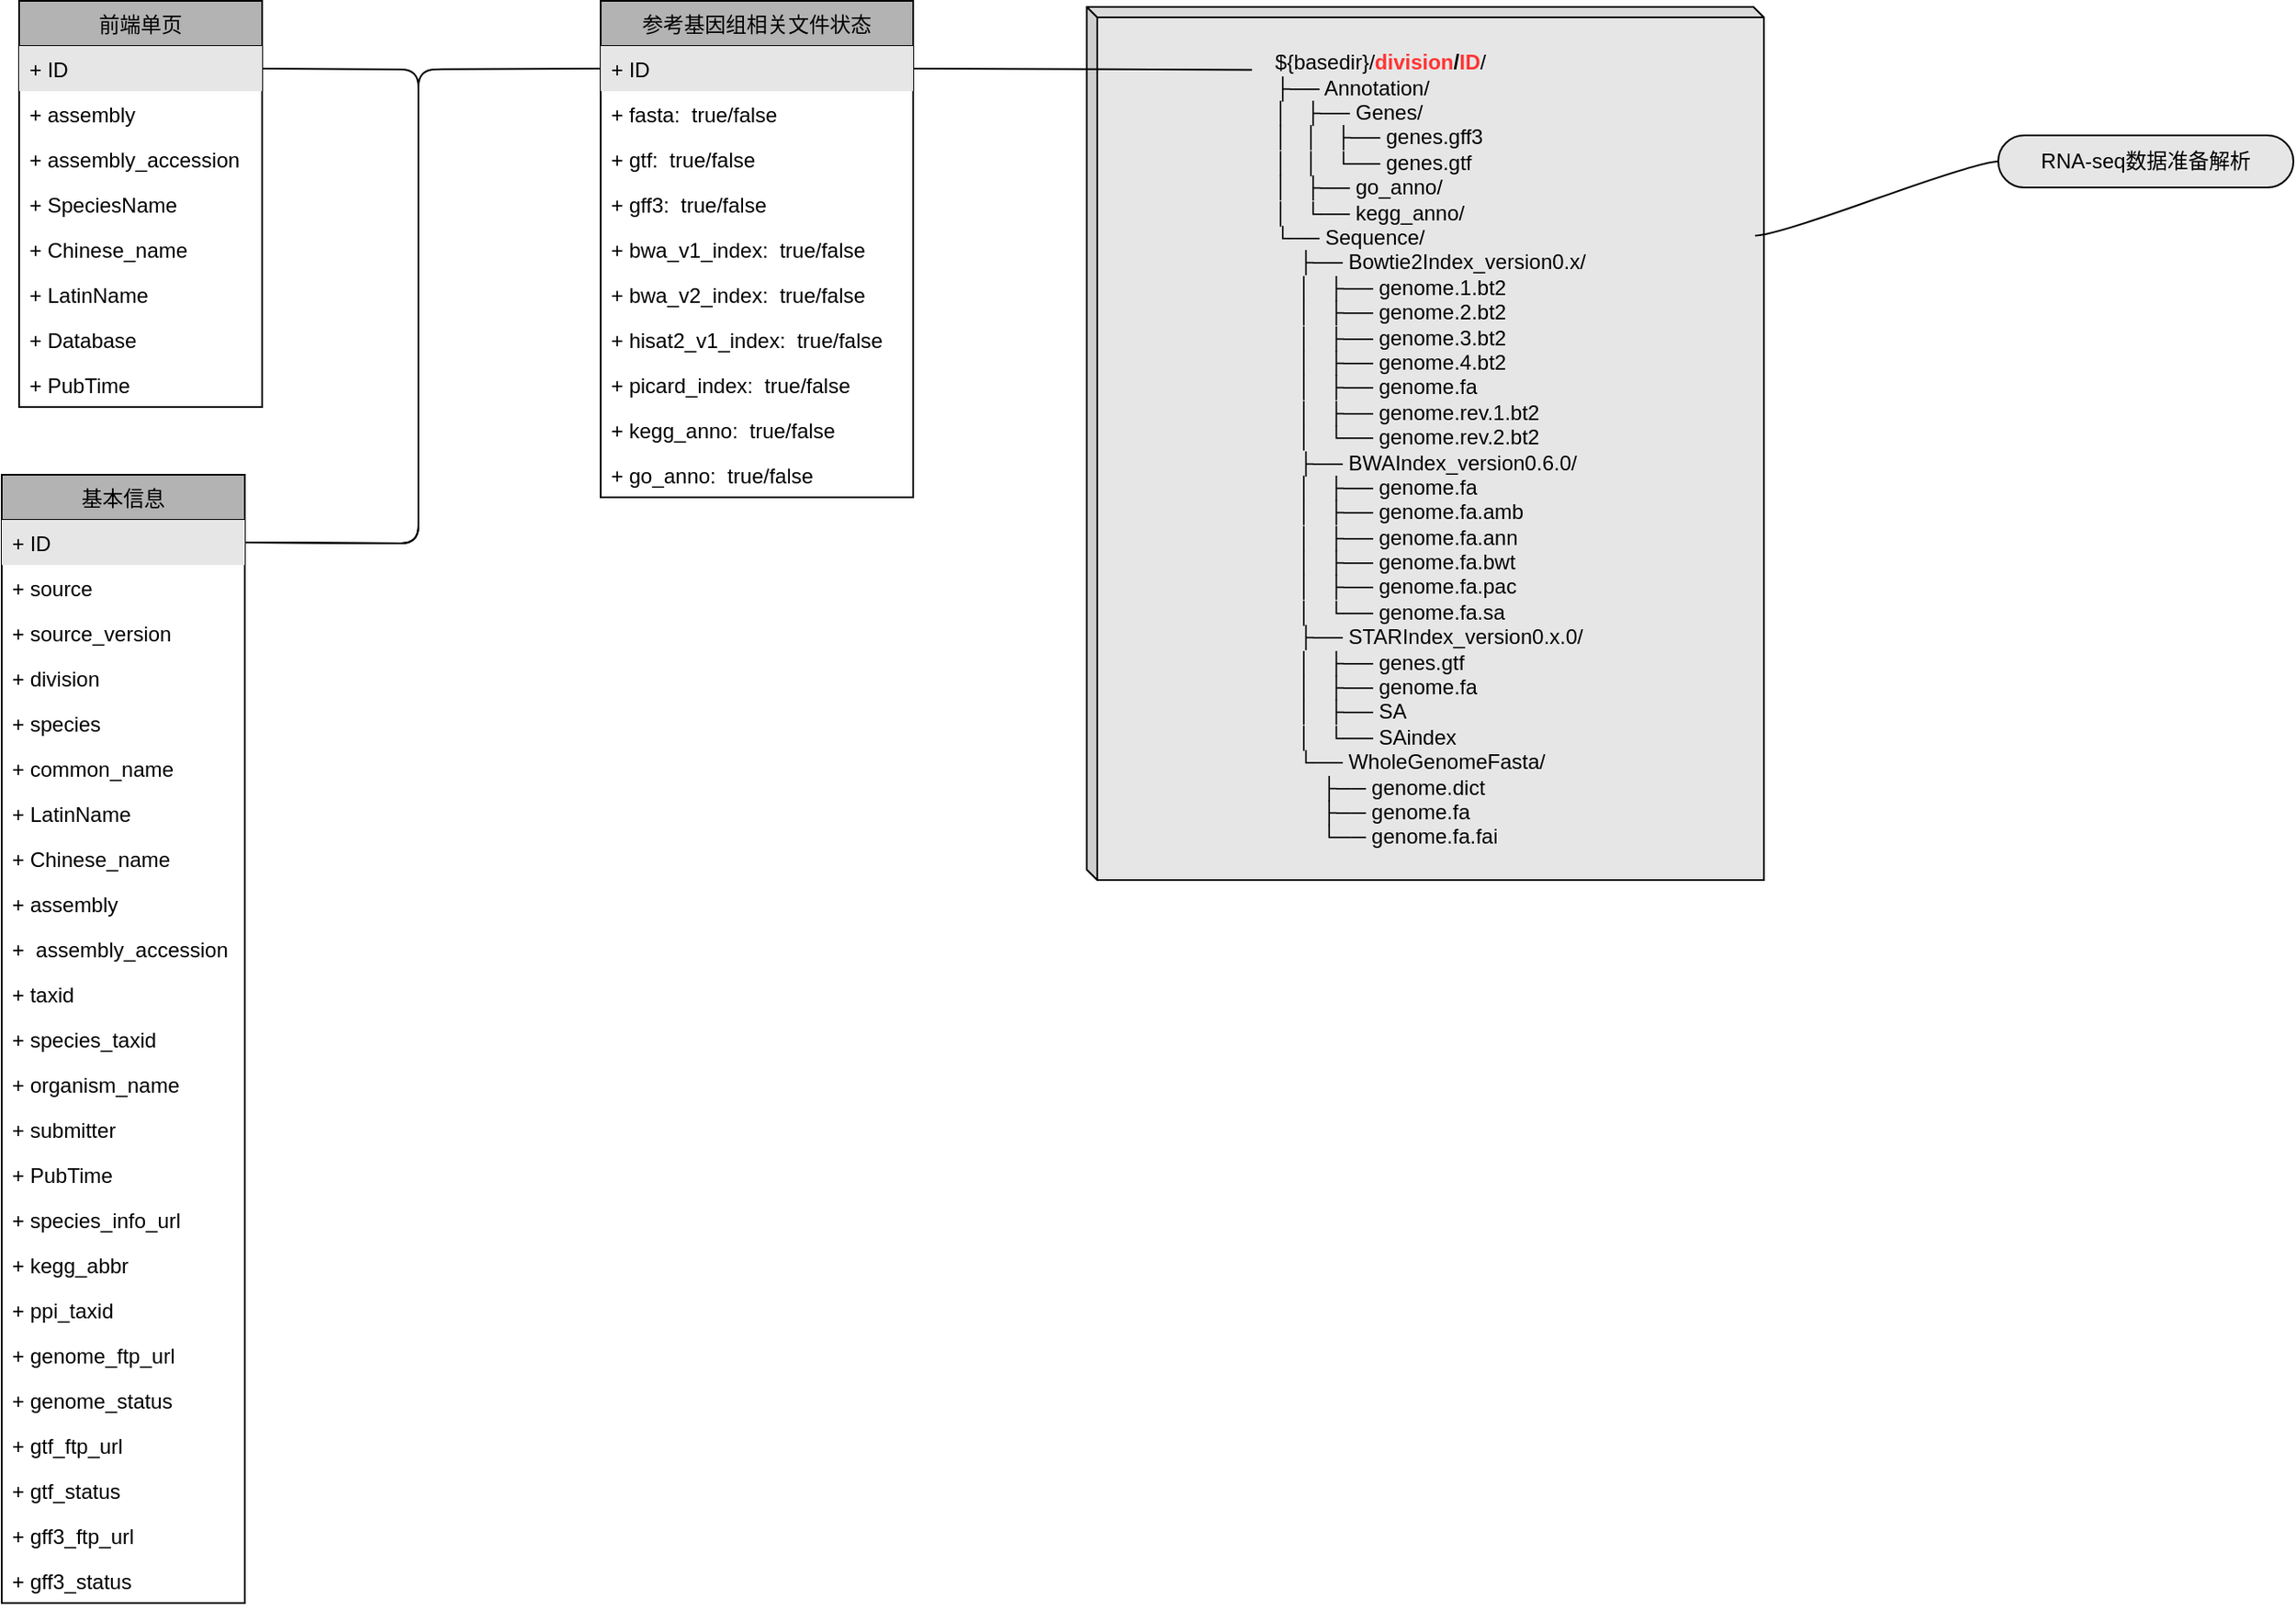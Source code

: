 <mxfile version="10.6.6" type="github"><diagram name="Page-1" id="e7e014a7-5840-1c2e-5031-d8a46d1fe8dd"><mxGraphModel dx="2209" dy="989" grid="1" gridSize="10" guides="1" tooltips="1" connect="1" arrows="1" fold="1" page="1" pageScale="1" pageWidth="1169" pageHeight="826" background="#ffffff" math="0" shadow="0"><root><mxCell id="0"/><mxCell id="1" parent="0"/><UserObject label="前端单页" link="https://docs.qq.com/sheet/DSExEd1J1Y2RzSFlT?tab=BB08J2" id="06fMgOSuVznjS3OfvBHH-41"><mxCell style="swimlane;fontStyle=0;childLayout=stackLayout;horizontal=1;startSize=26;fillColor=#B3B3B3;horizontalStack=0;resizeParent=1;resizeParentMax=0;resizeLast=0;collapsible=1;marginBottom=0;" parent="1" vertex="1"><mxGeometry x="60" y="114.5" width="140" height="234" as="geometry"/></mxCell></UserObject><mxCell id="06fMgOSuVznjS3OfvBHH-42" value="+ ID" style="text;strokeColor=none;fillColor=#E6E6E6;align=left;verticalAlign=top;spacingLeft=4;spacingRight=4;overflow=hidden;rotatable=0;points=[[0,0.5],[1,0.5]];portConstraint=eastwest;" parent="06fMgOSuVznjS3OfvBHH-41" vertex="1"><mxGeometry y="26" width="140" height="26" as="geometry"/></mxCell><mxCell id="06fMgOSuVznjS3OfvBHH-43" value="+ assembly" style="text;strokeColor=none;fillColor=none;align=left;verticalAlign=top;spacingLeft=4;spacingRight=4;overflow=hidden;rotatable=0;points=[[0,0.5],[1,0.5]];portConstraint=eastwest;" parent="06fMgOSuVznjS3OfvBHH-41" vertex="1"><mxGeometry y="52" width="140" height="26" as="geometry"/></mxCell><mxCell id="06fMgOSuVznjS3OfvBHH-45" value="+ assembly_accession" style="text;strokeColor=none;fillColor=none;align=left;verticalAlign=top;spacingLeft=4;spacingRight=4;overflow=hidden;rotatable=0;points=[[0,0.5],[1,0.5]];portConstraint=eastwest;" parent="06fMgOSuVznjS3OfvBHH-41" vertex="1"><mxGeometry y="78" width="140" height="26" as="geometry"/></mxCell><mxCell id="06fMgOSuVznjS3OfvBHH-44" value="+ SpeciesName" style="text;strokeColor=none;fillColor=none;align=left;verticalAlign=top;spacingLeft=4;spacingRight=4;overflow=hidden;rotatable=0;points=[[0,0.5],[1,0.5]];portConstraint=eastwest;" parent="06fMgOSuVznjS3OfvBHH-41" vertex="1"><mxGeometry y="104" width="140" height="26" as="geometry"/></mxCell><mxCell id="06fMgOSuVznjS3OfvBHH-54" value="+ Chinese_name" style="text;strokeColor=none;fillColor=none;align=left;verticalAlign=top;spacingLeft=4;spacingRight=4;overflow=hidden;rotatable=0;points=[[0,0.5],[1,0.5]];portConstraint=eastwest;" parent="06fMgOSuVznjS3OfvBHH-41" vertex="1"><mxGeometry y="130" width="140" height="26" as="geometry"/></mxCell><mxCell id="06fMgOSuVznjS3OfvBHH-55" value="+ LatinName" style="text;strokeColor=none;fillColor=none;align=left;verticalAlign=top;spacingLeft=4;spacingRight=4;overflow=hidden;rotatable=0;points=[[0,0.5],[1,0.5]];portConstraint=eastwest;" parent="06fMgOSuVznjS3OfvBHH-41" vertex="1"><mxGeometry y="156" width="140" height="26" as="geometry"/></mxCell><mxCell id="06fMgOSuVznjS3OfvBHH-56" value="+ Database" style="text;strokeColor=none;fillColor=none;align=left;verticalAlign=top;spacingLeft=4;spacingRight=4;overflow=hidden;rotatable=0;points=[[0,0.5],[1,0.5]];portConstraint=eastwest;" parent="06fMgOSuVznjS3OfvBHH-41" vertex="1"><mxGeometry y="182" width="140" height="26" as="geometry"/></mxCell><mxCell id="06fMgOSuVznjS3OfvBHH-57" value="+ PubTime" style="text;strokeColor=none;fillColor=none;align=left;verticalAlign=top;spacingLeft=4;spacingRight=4;overflow=hidden;rotatable=0;points=[[0,0.5],[1,0.5]];portConstraint=eastwest;" parent="06fMgOSuVznjS3OfvBHH-41" vertex="1"><mxGeometry y="208" width="140" height="26" as="geometry"/></mxCell><mxCell id="uV6CGyWIzyHNBIg6_wyK-32" value="基本信息" style="swimlane;fontStyle=0;childLayout=stackLayout;horizontal=1;startSize=26;fillColor=#B3B3B3;horizontalStack=0;resizeParent=1;resizeParentMax=0;resizeLast=0;collapsible=1;marginBottom=0;" parent="1" vertex="1"><mxGeometry x="50" y="387.5" width="140" height="650" as="geometry"/></mxCell><mxCell id="uV6CGyWIzyHNBIg6_wyK-33" value="+ ID" style="text;strokeColor=none;fillColor=#E6E6E6;align=left;verticalAlign=top;spacingLeft=4;spacingRight=4;overflow=hidden;rotatable=0;points=[[0,0.5],[1,0.5]];portConstraint=eastwest;" parent="uV6CGyWIzyHNBIg6_wyK-32" vertex="1"><mxGeometry y="26" width="140" height="26" as="geometry"/></mxCell><mxCell id="uV6CGyWIzyHNBIg6_wyK-35" value="+ source" style="text;strokeColor=none;fillColor=none;align=left;verticalAlign=top;spacingLeft=4;spacingRight=4;overflow=hidden;rotatable=0;points=[[0,0.5],[1,0.5]];portConstraint=eastwest;" parent="uV6CGyWIzyHNBIg6_wyK-32" vertex="1"><mxGeometry y="52" width="140" height="26" as="geometry"/></mxCell><mxCell id="ycvX-wyi6Vo04mGX6lO2-4" value="+ source_version" style="text;strokeColor=none;fillColor=none;align=left;verticalAlign=top;spacingLeft=4;spacingRight=4;overflow=hidden;rotatable=0;points=[[0,0.5],[1,0.5]];portConstraint=eastwest;" vertex="1" parent="uV6CGyWIzyHNBIg6_wyK-32"><mxGeometry y="78" width="140" height="26" as="geometry"/></mxCell><mxCell id="ycvX-wyi6Vo04mGX6lO2-2" value="+ division" style="text;strokeColor=none;fillColor=none;align=left;verticalAlign=top;spacingLeft=4;spacingRight=4;overflow=hidden;rotatable=0;points=[[0,0.5],[1,0.5]];portConstraint=eastwest;" vertex="1" parent="uV6CGyWIzyHNBIg6_wyK-32"><mxGeometry y="104" width="140" height="26" as="geometry"/></mxCell><mxCell id="ycvX-wyi6Vo04mGX6lO2-1" value="+ species" style="text;strokeColor=none;fillColor=none;align=left;verticalAlign=top;spacingLeft=4;spacingRight=4;overflow=hidden;rotatable=0;points=[[0,0.5],[1,0.5]];portConstraint=eastwest;" vertex="1" parent="uV6CGyWIzyHNBIg6_wyK-32"><mxGeometry y="130" width="140" height="26" as="geometry"/></mxCell><mxCell id="uV6CGyWIzyHNBIg6_wyK-36" value="+ common_name" style="text;strokeColor=none;fillColor=none;align=left;verticalAlign=top;spacingLeft=4;spacingRight=4;overflow=hidden;rotatable=0;points=[[0,0.5],[1,0.5]];portConstraint=eastwest;" parent="uV6CGyWIzyHNBIg6_wyK-32" vertex="1"><mxGeometry y="156" width="140" height="26" as="geometry"/></mxCell><mxCell id="uV6CGyWIzyHNBIg6_wyK-37" value="+ LatinName" style="text;strokeColor=none;fillColor=none;align=left;verticalAlign=top;spacingLeft=4;spacingRight=4;overflow=hidden;rotatable=0;points=[[0,0.5],[1,0.5]];portConstraint=eastwest;" parent="uV6CGyWIzyHNBIg6_wyK-32" vertex="1"><mxGeometry y="182" width="140" height="26" as="geometry"/></mxCell><mxCell id="uV6CGyWIzyHNBIg6_wyK-70" value="+ Chinese_name" style="text;strokeColor=none;fillColor=none;align=left;verticalAlign=top;spacingLeft=4;spacingRight=4;overflow=hidden;rotatable=0;points=[[0,0.5],[1,0.5]];portConstraint=eastwest;" parent="uV6CGyWIzyHNBIg6_wyK-32" vertex="1"><mxGeometry y="208" width="140" height="26" as="geometry"/></mxCell><mxCell id="uV6CGyWIzyHNBIg6_wyK-71" value="+ assembly" style="text;strokeColor=none;fillColor=none;align=left;verticalAlign=top;spacingLeft=4;spacingRight=4;overflow=hidden;rotatable=0;points=[[0,0.5],[1,0.5]];portConstraint=eastwest;" parent="uV6CGyWIzyHNBIg6_wyK-32" vertex="1"><mxGeometry y="234" width="140" height="26" as="geometry"/></mxCell><mxCell id="ycvX-wyi6Vo04mGX6lO2-3" value="+   assembly_accession" style="text;strokeColor=none;fillColor=none;align=left;verticalAlign=top;spacingLeft=4;spacingRight=4;overflow=hidden;rotatable=0;points=[[0,0.5],[1,0.5]];portConstraint=eastwest;" vertex="1" parent="uV6CGyWIzyHNBIg6_wyK-32"><mxGeometry y="260" width="140" height="26" as="geometry"/></mxCell><mxCell id="uV6CGyWIzyHNBIg6_wyK-48" value="+ taxid" style="text;strokeColor=none;fillColor=none;align=left;verticalAlign=top;spacingLeft=4;spacingRight=4;overflow=hidden;rotatable=0;points=[[0,0.5],[1,0.5]];portConstraint=eastwest;" parent="uV6CGyWIzyHNBIg6_wyK-32" vertex="1"><mxGeometry y="286" width="140" height="26" as="geometry"/></mxCell><mxCell id="uV6CGyWIzyHNBIg6_wyK-49" value="+ species_taxid" style="text;strokeColor=none;fillColor=none;align=left;verticalAlign=top;spacingLeft=4;spacingRight=4;overflow=hidden;rotatable=0;points=[[0,0.5],[1,0.5]];portConstraint=eastwest;" parent="uV6CGyWIzyHNBIg6_wyK-32" vertex="1"><mxGeometry y="312" width="140" height="26" as="geometry"/></mxCell><mxCell id="uV6CGyWIzyHNBIg6_wyK-50" value="+ organism_name" style="text;strokeColor=none;fillColor=none;align=left;verticalAlign=top;spacingLeft=4;spacingRight=4;overflow=hidden;rotatable=0;points=[[0,0.5],[1,0.5]];portConstraint=eastwest;" parent="uV6CGyWIzyHNBIg6_wyK-32" vertex="1"><mxGeometry y="338" width="140" height="26" as="geometry"/></mxCell><mxCell id="uV6CGyWIzyHNBIg6_wyK-51" value="+ submitter" style="text;strokeColor=none;fillColor=none;align=left;verticalAlign=top;spacingLeft=4;spacingRight=4;overflow=hidden;rotatable=0;points=[[0,0.5],[1,0.5]];portConstraint=eastwest;" parent="uV6CGyWIzyHNBIg6_wyK-32" vertex="1"><mxGeometry y="364" width="140" height="26" as="geometry"/></mxCell><mxCell id="uV6CGyWIzyHNBIg6_wyK-52" value="+ PubTime" style="text;strokeColor=none;fillColor=none;align=left;verticalAlign=top;spacingLeft=4;spacingRight=4;overflow=hidden;rotatable=0;points=[[0,0.5],[1,0.5]];portConstraint=eastwest;" parent="uV6CGyWIzyHNBIg6_wyK-32" vertex="1"><mxGeometry y="390" width="140" height="26" as="geometry"/></mxCell><mxCell id="uV6CGyWIzyHNBIg6_wyK-69" value="+ species_info_url" style="text;strokeColor=none;fillColor=none;align=left;verticalAlign=top;spacingLeft=4;spacingRight=4;overflow=hidden;rotatable=0;points=[[0,0.5],[1,0.5]];portConstraint=eastwest;" parent="uV6CGyWIzyHNBIg6_wyK-32" vertex="1"><mxGeometry y="416" width="140" height="26" as="geometry"/></mxCell><mxCell id="uV6CGyWIzyHNBIg6_wyK-67" value="+ kegg_abbr" style="text;strokeColor=none;fillColor=none;align=left;verticalAlign=top;spacingLeft=4;spacingRight=4;overflow=hidden;rotatable=0;points=[[0,0.5],[1,0.5]];portConstraint=eastwest;" parent="uV6CGyWIzyHNBIg6_wyK-32" vertex="1"><mxGeometry y="442" width="140" height="26" as="geometry"/></mxCell><mxCell id="uV6CGyWIzyHNBIg6_wyK-68" value="+ ppi_taxid" style="text;strokeColor=none;fillColor=none;align=left;verticalAlign=top;spacingLeft=4;spacingRight=4;overflow=hidden;rotatable=0;points=[[0,0.5],[1,0.5]];portConstraint=eastwest;" parent="uV6CGyWIzyHNBIg6_wyK-32" vertex="1"><mxGeometry y="468" width="140" height="26" as="geometry"/></mxCell><mxCell id="ycvX-wyi6Vo04mGX6lO2-5" value="+ genome_ftp_url" style="text;strokeColor=none;fillColor=none;align=left;verticalAlign=top;spacingLeft=4;spacingRight=4;overflow=hidden;rotatable=0;points=[[0,0.5],[1,0.5]];portConstraint=eastwest;" vertex="1" parent="uV6CGyWIzyHNBIg6_wyK-32"><mxGeometry y="494" width="140" height="26" as="geometry"/></mxCell><mxCell id="ycvX-wyi6Vo04mGX6lO2-6" value="+ genome_status" style="text;strokeColor=none;fillColor=none;align=left;verticalAlign=top;spacingLeft=4;spacingRight=4;overflow=hidden;rotatable=0;points=[[0,0.5],[1,0.5]];portConstraint=eastwest;" vertex="1" parent="uV6CGyWIzyHNBIg6_wyK-32"><mxGeometry y="520" width="140" height="26" as="geometry"/></mxCell><mxCell id="ycvX-wyi6Vo04mGX6lO2-7" value="+ gtf_ftp_url" style="text;strokeColor=none;fillColor=none;align=left;verticalAlign=top;spacingLeft=4;spacingRight=4;overflow=hidden;rotatable=0;points=[[0,0.5],[1,0.5]];portConstraint=eastwest;" vertex="1" parent="uV6CGyWIzyHNBIg6_wyK-32"><mxGeometry y="546" width="140" height="26" as="geometry"/></mxCell><mxCell id="ycvX-wyi6Vo04mGX6lO2-8" value="+ gtf_status" style="text;strokeColor=none;fillColor=none;align=left;verticalAlign=top;spacingLeft=4;spacingRight=4;overflow=hidden;rotatable=0;points=[[0,0.5],[1,0.5]];portConstraint=eastwest;" vertex="1" parent="uV6CGyWIzyHNBIg6_wyK-32"><mxGeometry y="572" width="140" height="26" as="geometry"/></mxCell><mxCell id="ycvX-wyi6Vo04mGX6lO2-9" value="+ gff3_ftp_url" style="text;strokeColor=none;fillColor=none;align=left;verticalAlign=top;spacingLeft=4;spacingRight=4;overflow=hidden;rotatable=0;points=[[0,0.5],[1,0.5]];portConstraint=eastwest;" vertex="1" parent="uV6CGyWIzyHNBIg6_wyK-32"><mxGeometry y="598" width="140" height="26" as="geometry"/></mxCell><mxCell id="ycvX-wyi6Vo04mGX6lO2-10" value="+ gff3_status" style="text;strokeColor=none;fillColor=none;align=left;verticalAlign=top;spacingLeft=4;spacingRight=4;overflow=hidden;rotatable=0;points=[[0,0.5],[1,0.5]];portConstraint=eastwest;" vertex="1" parent="uV6CGyWIzyHNBIg6_wyK-32"><mxGeometry y="624" width="140" height="26" as="geometry"/></mxCell><UserObject label="参考基因组相关文件状态" link="https://docs.qq.com/sheet/DSE1sZG5hVG16Y0ZN?opendocxfrom=admin&amp;tab=3ujkuu" id="06fMgOSuVznjS3OfvBHH-46"><mxCell style="swimlane;fontStyle=0;childLayout=stackLayout;horizontal=1;startSize=26;fillColor=#B3B3B3;horizontalStack=0;resizeParent=1;resizeParentMax=0;resizeLast=0;collapsible=1;marginBottom=0;" parent="1" vertex="1"><mxGeometry x="395" y="114.5" width="180" height="286" as="geometry"/></mxCell></UserObject><mxCell id="06fMgOSuVznjS3OfvBHH-47" value="+ ID" style="text;strokeColor=none;fillColor=#E6E6E6;align=left;verticalAlign=top;spacingLeft=4;spacingRight=4;overflow=hidden;rotatable=0;points=[[0,0.5],[1,0.5]];portConstraint=eastwest;" parent="06fMgOSuVznjS3OfvBHH-46" vertex="1"><mxGeometry y="26" width="180" height="26" as="geometry"/></mxCell><mxCell id="06fMgOSuVznjS3OfvBHH-48" value="+ fasta:  true/false" style="text;strokeColor=none;fillColor=none;align=left;verticalAlign=top;spacingLeft=4;spacingRight=4;overflow=hidden;rotatable=0;points=[[0,0.5],[1,0.5]];portConstraint=eastwest;" parent="06fMgOSuVznjS3OfvBHH-46" vertex="1"><mxGeometry y="52" width="180" height="26" as="geometry"/></mxCell><mxCell id="06fMgOSuVznjS3OfvBHH-49" value="+ gtf:  true/false" style="text;strokeColor=none;fillColor=none;align=left;verticalAlign=top;spacingLeft=4;spacingRight=4;overflow=hidden;rotatable=0;points=[[0,0.5],[1,0.5]];portConstraint=eastwest;" parent="06fMgOSuVznjS3OfvBHH-46" vertex="1"><mxGeometry y="78" width="180" height="26" as="geometry"/></mxCell><mxCell id="06fMgOSuVznjS3OfvBHH-50" value="+ gff3:  true/false" style="text;strokeColor=none;fillColor=none;align=left;verticalAlign=top;spacingLeft=4;spacingRight=4;overflow=hidden;rotatable=0;points=[[0,0.5],[1,0.5]];portConstraint=eastwest;" parent="06fMgOSuVznjS3OfvBHH-46" vertex="1"><mxGeometry y="104" width="180" height="26" as="geometry"/></mxCell><mxCell id="uV6CGyWIzyHNBIg6_wyK-1" value="+ bwa_v1_index:  true/false" style="text;strokeColor=none;fillColor=none;align=left;verticalAlign=top;spacingLeft=4;spacingRight=4;overflow=hidden;rotatable=0;points=[[0,0.5],[1,0.5]];portConstraint=eastwest;" parent="06fMgOSuVznjS3OfvBHH-46" vertex="1"><mxGeometry y="130" width="180" height="26" as="geometry"/></mxCell><mxCell id="uV6CGyWIzyHNBIg6_wyK-2" value="+ bwa_v2_index:  true/false" style="text;strokeColor=none;fillColor=none;align=left;verticalAlign=top;spacingLeft=4;spacingRight=4;overflow=hidden;rotatable=0;points=[[0,0.5],[1,0.5]];portConstraint=eastwest;" parent="06fMgOSuVznjS3OfvBHH-46" vertex="1"><mxGeometry y="156" width="180" height="26" as="geometry"/></mxCell><mxCell id="uV6CGyWIzyHNBIg6_wyK-3" value="+ hisat2_v1_index:  true/false" style="text;strokeColor=none;fillColor=none;align=left;verticalAlign=top;spacingLeft=4;spacingRight=4;overflow=hidden;rotatable=0;points=[[0,0.5],[1,0.5]];portConstraint=eastwest;" parent="06fMgOSuVznjS3OfvBHH-46" vertex="1"><mxGeometry y="182" width="180" height="26" as="geometry"/></mxCell><mxCell id="uV6CGyWIzyHNBIg6_wyK-4" value="+ picard_index:  true/false" style="text;strokeColor=none;fillColor=none;align=left;verticalAlign=top;spacingLeft=4;spacingRight=4;overflow=hidden;rotatable=0;points=[[0,0.5],[1,0.5]];portConstraint=eastwest;" parent="06fMgOSuVznjS3OfvBHH-46" vertex="1"><mxGeometry y="208" width="180" height="26" as="geometry"/></mxCell><mxCell id="uV6CGyWIzyHNBIg6_wyK-5" value="+ kegg_anno:  true/false" style="text;strokeColor=none;fillColor=none;align=left;verticalAlign=top;spacingLeft=4;spacingRight=4;overflow=hidden;rotatable=0;points=[[0,0.5],[1,0.5]];portConstraint=eastwest;" parent="06fMgOSuVznjS3OfvBHH-46" vertex="1"><mxGeometry y="234" width="180" height="26" as="geometry"/></mxCell><mxCell id="uV6CGyWIzyHNBIg6_wyK-6" value="+ go_anno:  true/false" style="text;strokeColor=none;fillColor=none;align=left;verticalAlign=top;spacingLeft=4;spacingRight=4;overflow=hidden;rotatable=0;points=[[0,0.5],[1,0.5]];portConstraint=eastwest;" parent="06fMgOSuVznjS3OfvBHH-46" vertex="1"><mxGeometry y="260" width="180" height="26" as="geometry"/></mxCell><mxCell id="uV6CGyWIzyHNBIg6_wyK-9" value="&lt;blockquote&gt;&lt;blockquote&gt;&lt;div align=&quot;left&quot;&gt;${basedir}/&lt;font color=&quot;#FF3333&quot;&gt;&lt;b&gt;division&lt;font color=&quot;#000000&quot;&gt;/&lt;/font&gt;ID&lt;/b&gt;&lt;font color=&quot;#000000&quot;&gt;/&lt;/font&gt;&lt;/font&gt;&lt;br&gt;├── Annotation/&lt;br&gt;│&amp;nbsp;&amp;nbsp; ├── Genes/&lt;br&gt;│&amp;nbsp;&amp;nbsp; │&amp;nbsp;&amp;nbsp; ├── genes.gff3&lt;br&gt;│&amp;nbsp;&amp;nbsp; │&amp;nbsp;&amp;nbsp; └── genes.gtf&lt;br&gt;│&amp;nbsp;&amp;nbsp; ├── go_anno/&lt;br&gt;│&amp;nbsp;&amp;nbsp; └── kegg_anno/&lt;br&gt;└── Sequence/&lt;br&gt;&amp;nbsp;&amp;nbsp;&amp;nbsp; ├── Bowtie2Index_version0.x/&lt;br&gt;&amp;nbsp;&amp;nbsp;&amp;nbsp; │&amp;nbsp;&amp;nbsp; ├── genome.1.bt2&lt;br&gt;&amp;nbsp;&amp;nbsp;&amp;nbsp; │&amp;nbsp;&amp;nbsp; ├── genome.2.bt2&lt;br&gt;&amp;nbsp;&amp;nbsp;&amp;nbsp; │&amp;nbsp;&amp;nbsp; ├── genome.3.bt2&lt;br&gt;&amp;nbsp;&amp;nbsp;&amp;nbsp; │&amp;nbsp;&amp;nbsp; ├── genome.4.bt2&lt;br&gt;&amp;nbsp;&amp;nbsp;&amp;nbsp; │&amp;nbsp;&amp;nbsp; ├── genome.fa&lt;br&gt;&amp;nbsp;&amp;nbsp;&amp;nbsp; │&amp;nbsp;&amp;nbsp; ├── genome.rev.1.bt2&lt;br&gt;&amp;nbsp;&amp;nbsp;&amp;nbsp; │&amp;nbsp;&amp;nbsp; └── genome.rev.2.bt2&lt;br&gt;&amp;nbsp;&amp;nbsp;&amp;nbsp; ├── BWAIndex_version0.6.0/&lt;br&gt;&amp;nbsp;&amp;nbsp;&amp;nbsp; │&amp;nbsp;&amp;nbsp; ├── genome.fa&lt;br&gt;&amp;nbsp;&amp;nbsp;&amp;nbsp; │&amp;nbsp;&amp;nbsp; ├── genome.fa.amb&lt;br&gt;&amp;nbsp;&amp;nbsp;&amp;nbsp; │&amp;nbsp;&amp;nbsp; ├── genome.fa.ann&lt;br&gt;&amp;nbsp;&amp;nbsp;&amp;nbsp; │&amp;nbsp;&amp;nbsp; ├── genome.fa.bwt&lt;br&gt;&amp;nbsp;&amp;nbsp;&amp;nbsp; │&amp;nbsp;&amp;nbsp; ├── genome.fa.pac&lt;br&gt;&amp;nbsp;&amp;nbsp;&amp;nbsp; │&amp;nbsp;&amp;nbsp; └── genome.fa.sa&lt;br&gt;&amp;nbsp;&amp;nbsp;&amp;nbsp; ├── STARIndex_version0.x.0/&lt;br&gt;&amp;nbsp;&amp;nbsp;&amp;nbsp; │&amp;nbsp;&amp;nbsp; ├── genes.gtf&lt;br&gt;&amp;nbsp;&amp;nbsp;&amp;nbsp; │&amp;nbsp;&amp;nbsp; ├── genome.fa&lt;br&gt;&amp;nbsp;&amp;nbsp;&amp;nbsp; │&amp;nbsp;&amp;nbsp; ├── SA&lt;br&gt;&amp;nbsp;&amp;nbsp;&amp;nbsp; │&amp;nbsp;&amp;nbsp; └── SAindex&lt;br&gt;&amp;nbsp;&amp;nbsp;&amp;nbsp; └── WholeGenomeFasta/&lt;br&gt;&amp;nbsp;&amp;nbsp;&amp;nbsp;&amp;nbsp;&amp;nbsp;&amp;nbsp;&amp;nbsp; ├── genome.dict&lt;br&gt;&amp;nbsp;&amp;nbsp;&amp;nbsp;&amp;nbsp;&amp;nbsp;&amp;nbsp;&amp;nbsp; ├── genome.fa&lt;br&gt;&amp;nbsp;&amp;nbsp;&amp;nbsp;&amp;nbsp;&amp;nbsp;&amp;nbsp;&amp;nbsp; └── genome.fa.fai&lt;br&gt;&lt;/div&gt;&lt;/blockquote&gt;&lt;/blockquote&gt;" style="shape=cube;whiteSpace=wrap;html=1;boundedLbl=1;backgroundOutline=1;darkOpacity=0.05;darkOpacity2=0.1;fillColor=#E6E6E6;size=6;" parent="1" vertex="1"><mxGeometry x="675" y="118" width="390" height="503" as="geometry"/></mxCell><mxCell id="uV6CGyWIzyHNBIg6_wyK-60" value="" style="endArrow=none;html=1;entryX=1;entryY=0.5;entryDx=0;entryDy=0;exitX=1;exitY=0.5;exitDx=0;exitDy=0;" parent="1" source="uV6CGyWIzyHNBIg6_wyK-33" target="06fMgOSuVznjS3OfvBHH-42" edge="1"><mxGeometry width="50" height="50" relative="1" as="geometry"><mxPoint x="400" y="465" as="sourcePoint"/><mxPoint x="80" y="840" as="targetPoint"/><Array as="points"><mxPoint x="290" y="427"/><mxPoint x="290" y="154"/></Array></mxGeometry></mxCell><mxCell id="uV6CGyWIzyHNBIg6_wyK-61" value="" style="endArrow=none;html=1;exitX=0;exitY=0.5;exitDx=0;exitDy=0;entryX=1;entryY=0.5;entryDx=0;entryDy=0;" parent="1" source="06fMgOSuVznjS3OfvBHH-47" target="uV6CGyWIzyHNBIg6_wyK-33" edge="1"><mxGeometry width="50" height="50" relative="1" as="geometry"><mxPoint x="30" y="890" as="sourcePoint"/><mxPoint x="170" y="520" as="targetPoint"/><Array as="points"><mxPoint x="290" y="154"/><mxPoint x="290" y="427"/></Array></mxGeometry></mxCell><mxCell id="uV6CGyWIzyHNBIg6_wyK-62" value="" style="endArrow=none;html=1;entryX=1;entryY=0.5;entryDx=0;entryDy=0;exitX=0.244;exitY=0.072;exitDx=0;exitDy=0;exitPerimeter=0;" parent="1" source="uV6CGyWIzyHNBIg6_wyK-9" target="06fMgOSuVznjS3OfvBHH-47" edge="1"><mxGeometry width="50" height="50" relative="1" as="geometry"><mxPoint x="30" y="890" as="sourcePoint"/><mxPoint x="580" y="150" as="targetPoint"/></mxGeometry></mxCell><UserObject label="RNA-seq数据准备解析" link="https://github.com/lidanqing123/drawio.picture/blob/master/%E6%96%B0RNA-seq%E6%95%B0%E6%8D%AE%E5%87%86%E5%A4%87%E8%A7%A3%E6%9E%90.pdf" id="uV6CGyWIzyHNBIg6_wyK-65"><mxCell style="whiteSpace=wrap;html=1;rounded=1;arcSize=50;align=center;verticalAlign=middle;container=1;recursiveResize=0;strokeWidth=1;autosize=1;spacing=4;treeFolding=1;fillColor=#E6E6E6;" parent="1" vertex="1"><mxGeometry x="1200" y="192" width="170" height="30" as="geometry"/></mxCell></UserObject><mxCell id="uV6CGyWIzyHNBIg6_wyK-66" value="" style="edgeStyle=entityRelationEdgeStyle;startArrow=none;endArrow=none;segment=10;curved=1;exitX=0.987;exitY=0.262;exitDx=0;exitDy=0;exitPerimeter=0;" parent="1" source="uV6CGyWIzyHNBIg6_wyK-9" target="uV6CGyWIzyHNBIg6_wyK-65" edge="1"><mxGeometry relative="1" as="geometry"><mxPoint x="1060" y="234" as="sourcePoint"/></mxGeometry></mxCell></root></mxGraphModel></diagram></mxfile>